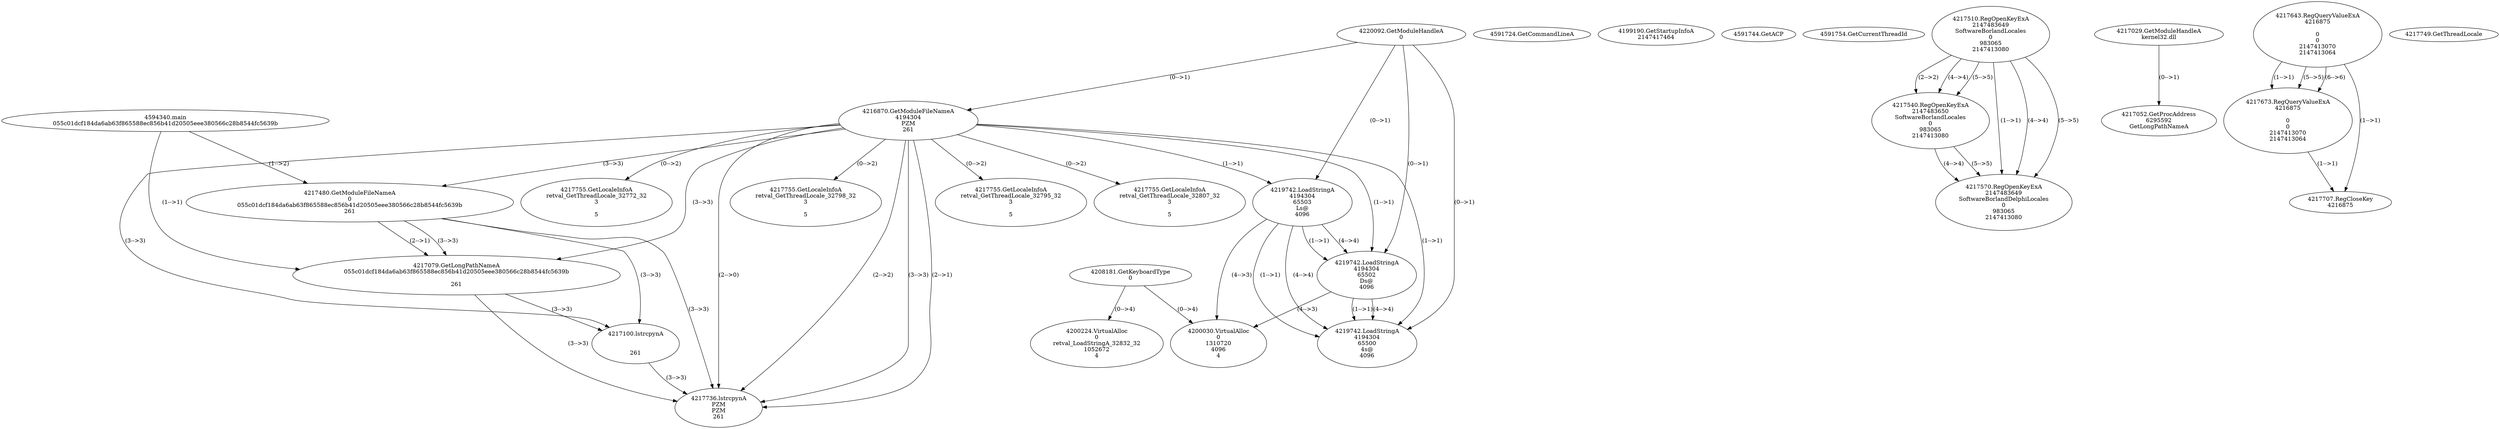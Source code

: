 // Global SCDG with merge call
digraph {
	0 [label="4594340.main
055c01dcf184da6ab63f865588ec856b41d20505eee380566c28b8544fc5639b"]
	1 [label="4220092.GetModuleHandleA
0"]
	2 [label="4208181.GetKeyboardType
0"]
	3 [label="4591724.GetCommandLineA
"]
	4 [label="4199190.GetStartupInfoA
2147417464"]
	5 [label="4591744.GetACP
"]
	6 [label="4591754.GetCurrentThreadId
"]
	7 [label="4216870.GetModuleFileNameA
4194304
PZM
261"]
	1 -> 7 [label="(0-->1)"]
	8 [label="4217480.GetModuleFileNameA
0
055c01dcf184da6ab63f865588ec856b41d20505eee380566c28b8544fc5639b
261"]
	0 -> 8 [label="(1-->2)"]
	7 -> 8 [label="(3-->3)"]
	9 [label="4217510.RegOpenKeyExA
2147483649
Software\Borland\Locales
0
983065
2147413080"]
	10 [label="4217540.RegOpenKeyExA
2147483650
Software\Borland\Locales
0
983065
2147413080"]
	9 -> 10 [label="(2-->2)"]
	9 -> 10 [label="(4-->4)"]
	9 -> 10 [label="(5-->5)"]
	11 [label="4217029.GetModuleHandleA
kernel32.dll"]
	12 [label="4217052.GetProcAddress
6295592
GetLongPathNameA"]
	11 -> 12 [label="(0-->1)"]
	13 [label="4217079.GetLongPathNameA
055c01dcf184da6ab63f865588ec856b41d20505eee380566c28b8544fc5639b

261"]
	0 -> 13 [label="(1-->1)"]
	8 -> 13 [label="(2-->1)"]
	7 -> 13 [label="(3-->3)"]
	8 -> 13 [label="(3-->3)"]
	14 [label="4217100.lstrcpynA


261"]
	7 -> 14 [label="(3-->3)"]
	8 -> 14 [label="(3-->3)"]
	13 -> 14 [label="(3-->3)"]
	15 [label="4217643.RegQueryValueExA
4216875

0
0
2147413070
2147413064"]
	16 [label="4217673.RegQueryValueExA
4216875

0
0
2147413070
2147413064"]
	15 -> 16 [label="(1-->1)"]
	15 -> 16 [label="(5-->5)"]
	15 -> 16 [label="(6-->6)"]
	17 [label="4217707.RegCloseKey
4216875"]
	15 -> 17 [label="(1-->1)"]
	16 -> 17 [label="(1-->1)"]
	18 [label="4217736.lstrcpynA
PZM
PZM
261"]
	7 -> 18 [label="(2-->1)"]
	7 -> 18 [label="(2-->2)"]
	7 -> 18 [label="(3-->3)"]
	8 -> 18 [label="(3-->3)"]
	13 -> 18 [label="(3-->3)"]
	14 -> 18 [label="(3-->3)"]
	7 -> 18 [label="(2-->0)"]
	19 [label="4217749.GetThreadLocale
"]
	20 [label="4217755.GetLocaleInfoA
retval_GetThreadLocale_32798_32
3

5"]
	7 -> 20 [label="(0-->2)"]
	21 [label="4219742.LoadStringA
4194304
65503
Ls@
4096"]
	1 -> 21 [label="(0-->1)"]
	7 -> 21 [label="(1-->1)"]
	22 [label="4219742.LoadStringA
4194304
65502
Ds@
4096"]
	1 -> 22 [label="(0-->1)"]
	7 -> 22 [label="(1-->1)"]
	21 -> 22 [label="(1-->1)"]
	21 -> 22 [label="(4-->4)"]
	23 [label="4200224.VirtualAlloc
0
retval_LoadStringA_32832_32
1052672
4"]
	2 -> 23 [label="(0-->4)"]
	24 [label="4200030.VirtualAlloc
0
1310720
4096
4"]
	21 -> 24 [label="(4-->3)"]
	22 -> 24 [label="(4-->3)"]
	2 -> 24 [label="(0-->4)"]
	25 [label="4217755.GetLocaleInfoA
retval_GetThreadLocale_32795_32
3

5"]
	7 -> 25 [label="(0-->2)"]
	26 [label="4217570.RegOpenKeyExA
2147483649
Software\Borland\Delphi\Locales
0
983065
2147413080"]
	9 -> 26 [label="(1-->1)"]
	9 -> 26 [label="(4-->4)"]
	10 -> 26 [label="(4-->4)"]
	9 -> 26 [label="(5-->5)"]
	10 -> 26 [label="(5-->5)"]
	27 [label="4217755.GetLocaleInfoA
retval_GetThreadLocale_32807_32
3

5"]
	7 -> 27 [label="(0-->2)"]
	28 [label="4217755.GetLocaleInfoA
retval_GetThreadLocale_32772_32
3

5"]
	7 -> 28 [label="(0-->2)"]
	29 [label="4219742.LoadStringA
4194304
65500
4s@
4096"]
	1 -> 29 [label="(0-->1)"]
	7 -> 29 [label="(1-->1)"]
	21 -> 29 [label="(1-->1)"]
	22 -> 29 [label="(1-->1)"]
	21 -> 29 [label="(4-->4)"]
	22 -> 29 [label="(4-->4)"]
}
